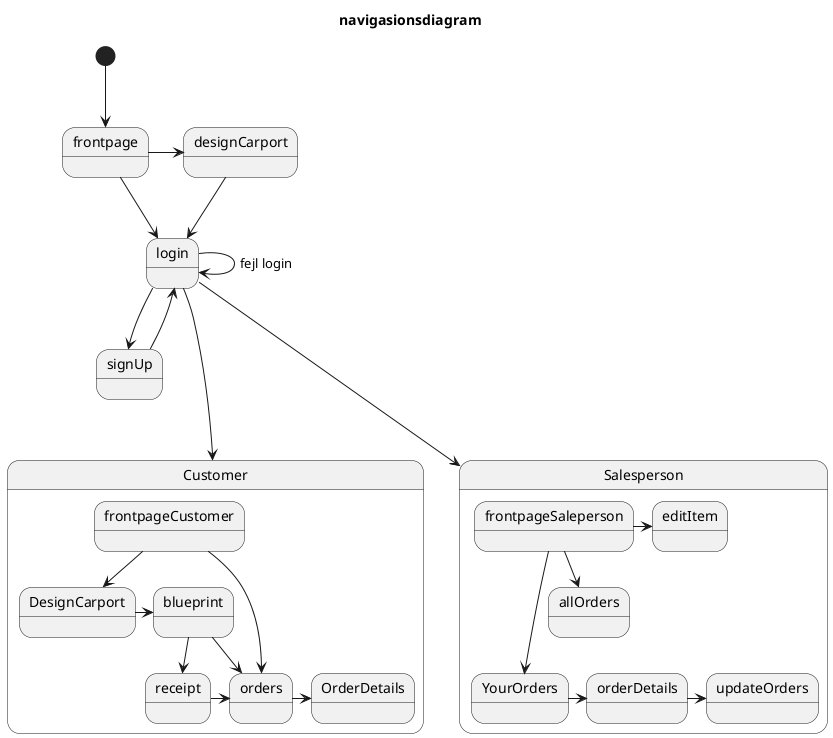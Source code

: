 @startuml
Title navigasionsdiagram
[*] --> frontpage
frontpage -> login
login ---> Customer
login -> signUp
login -> login : fejl login
login ---> Salesperson
frontpage -> designCarport
designCarport --> login
signUp --> login


state Salesperson{


frontpageSaleperson -> editItem
frontpageSaleperson --> allOrders
frontpageSaleperson ---> YourOrders
YourOrders -> orderDetails
orderDetails -> updateOrders
}

state Customer{

frontpageCustomer --> DesignCarport
frontpageCustomer -> orders
DesignCarport -> blueprint
blueprint --> receipt
blueprint --> orders
receipt -> orders
orders -> OrderDetails

}


@enduml